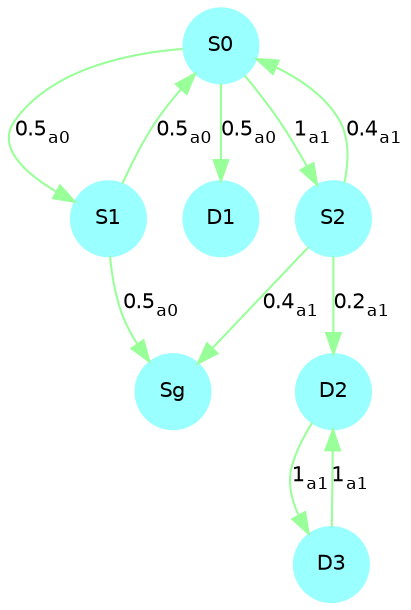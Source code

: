 digraph {
	node [ fontname = Helvetica fontsize = 10 shape=circle style=filled]
	edge [ fontname = Helvetica fontsize = 10 ]
	S0[label = "S0", color = "#E0E0E0", fillcolor = "#E0E0E0"]
	S0 -> S1[label = <0.5<SUB>a0</SUB>>,color = "#99FF99	"]
	S0 -> D1[label = <0.5<SUB>a0</SUB>>,color = "#99FF99	"]
	S0 -> S2[label = <1<SUB>a1</SUB>>,color = "#99FF99	"]
	S1[label = "S1", color = "#E0E0E0", fillcolor = "#E0E0E0"]
	S1 -> S0[label = <0.5<SUB>a0</SUB>>,color = "#99FF99	"]
	S1 -> Sg[label = <0.5<SUB>a0</SUB>>,color = "#99FF99	"]
	S2[label = "S2", color = "#E0E0E0", fillcolor = "#E0E0E0"]
	S2 -> S0[label = <0.4<SUB>a1</SUB>>,color = "#99FF99	"]
	S2 -> Sg[label = <0.4<SUB>a1</SUB>>,color = "#99FF99	"]
	S2 -> D2[label = <0.2<SUB>a1</SUB>>,color = "#99FF99	"]
	Sg[label = "Sg", color = "#E0E0E0", fillcolor = "#E0E0E0"]
	D1[label = "D1", color = "#E0E0E0", fillcolor = "#E0E0E0"]
	D2[label = "D2", color = "#E0E0E0", fillcolor = "#E0E0E0"]
	D2 -> D3[label = <1<SUB>a1</SUB>>,color = "#99FF99	"]
	D3[label = "D3", color = "#E0E0E0", fillcolor = "#E0E0E0"]
	D3 -> D2[label = <1<SUB>a1</SUB>>,color = "#99FF99	"]
	S0[label = "S0", color = "#99FFFF", fillcolor = "#99FFFF"]
	D2[label = "D2", color = "#99FFFF", fillcolor = "#99FFFF"]
	D3[label = "D3", color = "#99FFFF", fillcolor = "#99FFFF"]
	D1[label = "D1", color = "#99FFFF", fillcolor = "#99FFFF"]
	Sg[label = "Sg", color = "#99FFFF", fillcolor = "#99FFFF"]
	S1[label = "S1", color = "#99FFFF", fillcolor = "#99FFFF"]
	S2[label = "S2", color = "#99FFFF", fillcolor = "#99FFFF"]
}
